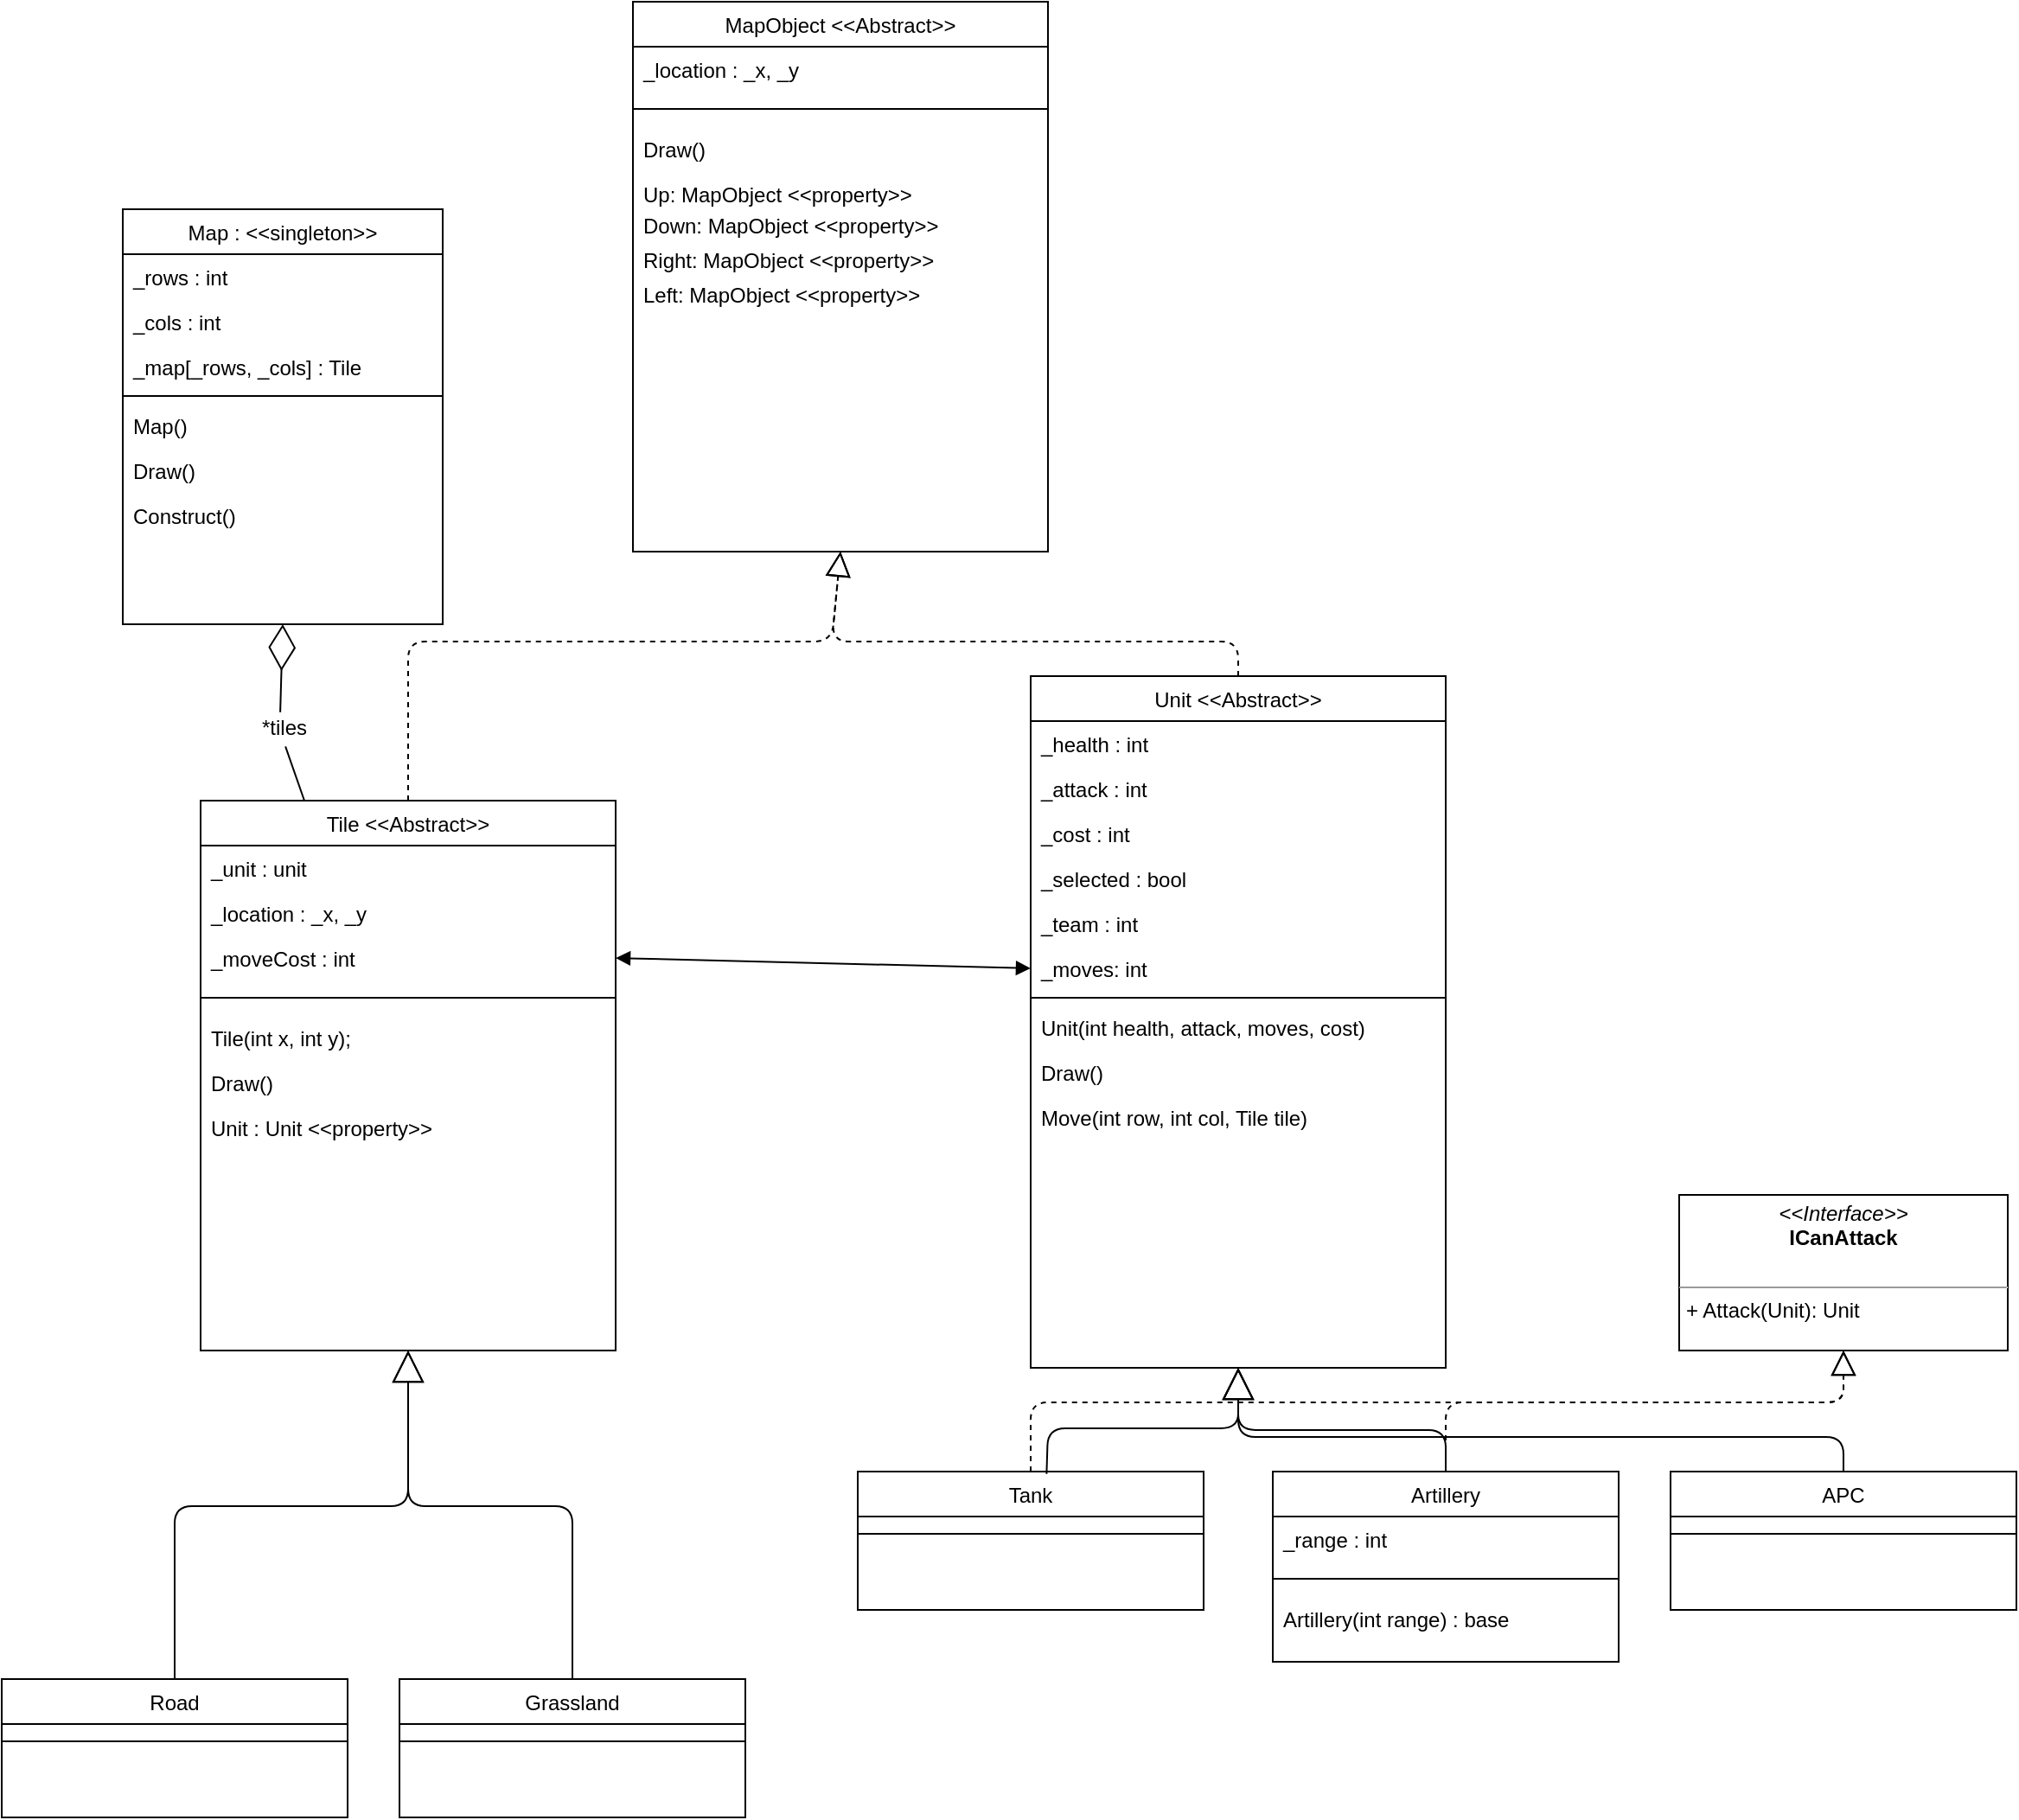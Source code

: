 <mxfile version="14.6.13" type="device"><diagram id="C5RBs43oDa-KdzZeNtuy" name="Page-1"><mxGraphModel dx="1329" dy="2133" grid="1" gridSize="10" guides="1" tooltips="1" connect="1" arrows="1" fold="1" page="1" pageScale="1" pageWidth="827" pageHeight="1169" math="0" shadow="0"><root><mxCell id="WIyWlLk6GJQsqaUBKTNV-0"/><mxCell id="WIyWlLk6GJQsqaUBKTNV-1" parent="WIyWlLk6GJQsqaUBKTNV-0"/><mxCell id="zkfFHV4jXpPFQw0GAbJ--0" value="Map : &lt;&lt;singleton&gt;&gt;" style="swimlane;fontStyle=0;align=center;verticalAlign=top;childLayout=stackLayout;horizontal=1;startSize=26;horizontalStack=0;resizeParent=1;resizeLast=0;collapsible=1;marginBottom=0;rounded=0;shadow=0;strokeWidth=1;" parent="WIyWlLk6GJQsqaUBKTNV-1" vertex="1"><mxGeometry x="75" y="-10" width="185" height="240" as="geometry"><mxRectangle x="230" y="140" width="160" height="26" as="alternateBounds"/></mxGeometry></mxCell><mxCell id="zkfFHV4jXpPFQw0GAbJ--1" value="_rows : int" style="text;align=left;verticalAlign=top;spacingLeft=4;spacingRight=4;overflow=hidden;rotatable=0;points=[[0,0.5],[1,0.5]];portConstraint=eastwest;" parent="zkfFHV4jXpPFQw0GAbJ--0" vertex="1"><mxGeometry y="26" width="185" height="26" as="geometry"/></mxCell><mxCell id="zkfFHV4jXpPFQw0GAbJ--2" value="_cols : int" style="text;align=left;verticalAlign=top;spacingLeft=4;spacingRight=4;overflow=hidden;rotatable=0;points=[[0,0.5],[1,0.5]];portConstraint=eastwest;rounded=0;shadow=0;html=0;" parent="zkfFHV4jXpPFQw0GAbJ--0" vertex="1"><mxGeometry y="52" width="185" height="26" as="geometry"/></mxCell><mxCell id="zkfFHV4jXpPFQw0GAbJ--3" value="_map[_rows, _cols] : Tile" style="text;align=left;verticalAlign=top;spacingLeft=4;spacingRight=4;overflow=hidden;rotatable=0;points=[[0,0.5],[1,0.5]];portConstraint=eastwest;rounded=0;shadow=0;html=0;" parent="zkfFHV4jXpPFQw0GAbJ--0" vertex="1"><mxGeometry y="78" width="185" height="26" as="geometry"/></mxCell><mxCell id="zkfFHV4jXpPFQw0GAbJ--4" value="" style="line;html=1;strokeWidth=1;align=left;verticalAlign=middle;spacingTop=-1;spacingLeft=3;spacingRight=3;rotatable=0;labelPosition=right;points=[];portConstraint=eastwest;" parent="zkfFHV4jXpPFQw0GAbJ--0" vertex="1"><mxGeometry y="104" width="185" height="8" as="geometry"/></mxCell><mxCell id="pNdQOkuApoeDM2l8Vdz6-3" value="Map() " style="text;align=left;verticalAlign=top;spacingLeft=4;spacingRight=4;overflow=hidden;rotatable=0;points=[[0,0.5],[1,0.5]];portConstraint=eastwest;" parent="zkfFHV4jXpPFQw0GAbJ--0" vertex="1"><mxGeometry y="112" width="185" height="26" as="geometry"/></mxCell><mxCell id="AxnGV6jgtAZ1arw-PqYF-32" value="Draw()" style="text;align=left;verticalAlign=top;spacingLeft=4;spacingRight=4;overflow=hidden;rotatable=0;points=[[0,0.5],[1,0.5]];portConstraint=eastwest;" parent="zkfFHV4jXpPFQw0GAbJ--0" vertex="1"><mxGeometry y="138" width="185" height="26" as="geometry"/></mxCell><mxCell id="HCo1Hv1QfY4u6xBJZDko-16" value="Construct()" style="text;align=left;verticalAlign=top;spacingLeft=4;spacingRight=4;overflow=hidden;rotatable=0;points=[[0,0.5],[1,0.5]];portConstraint=eastwest;" parent="zkfFHV4jXpPFQw0GAbJ--0" vertex="1"><mxGeometry y="164" width="185" height="26" as="geometry"/></mxCell><mxCell id="zkfFHV4jXpPFQw0GAbJ--6" value="Tile &lt;&lt;Abstract&gt;&gt;" style="swimlane;fontStyle=0;align=center;verticalAlign=top;childLayout=stackLayout;horizontal=1;startSize=26;horizontalStack=0;resizeParent=1;resizeLast=0;collapsible=1;marginBottom=0;rounded=0;shadow=0;strokeWidth=1;" parent="WIyWlLk6GJQsqaUBKTNV-1" vertex="1"><mxGeometry x="120" y="332" width="240" height="318" as="geometry"><mxRectangle x="130" y="380" width="160" height="26" as="alternateBounds"/></mxGeometry></mxCell><mxCell id="zkfFHV4jXpPFQw0GAbJ--7" value="_unit : unit" style="text;align=left;verticalAlign=top;spacingLeft=4;spacingRight=4;overflow=hidden;rotatable=0;points=[[0,0.5],[1,0.5]];portConstraint=eastwest;" parent="zkfFHV4jXpPFQw0GAbJ--6" vertex="1"><mxGeometry y="26" width="240" height="26" as="geometry"/></mxCell><mxCell id="zkfFHV4jXpPFQw0GAbJ--8" value="_location : _x, _y" style="text;align=left;verticalAlign=top;spacingLeft=4;spacingRight=4;overflow=hidden;rotatable=0;points=[[0,0.5],[1,0.5]];portConstraint=eastwest;rounded=0;shadow=0;html=0;" parent="zkfFHV4jXpPFQw0GAbJ--6" vertex="1"><mxGeometry y="52" width="240" height="26" as="geometry"/></mxCell><mxCell id="AxnGV6jgtAZ1arw-PqYF-1" value="_moveCost : int" style="text;align=left;verticalAlign=top;spacingLeft=4;spacingRight=4;overflow=hidden;rotatable=0;points=[[0,0.5],[1,0.5]];portConstraint=eastwest;rounded=0;shadow=0;html=0;" parent="zkfFHV4jXpPFQw0GAbJ--6" vertex="1"><mxGeometry y="78" width="240" height="26" as="geometry"/></mxCell><mxCell id="zkfFHV4jXpPFQw0GAbJ--9" value="" style="line;html=1;strokeWidth=1;align=left;verticalAlign=middle;spacingTop=-1;spacingLeft=3;spacingRight=3;rotatable=0;labelPosition=right;points=[];portConstraint=eastwest;" parent="zkfFHV4jXpPFQw0GAbJ--6" vertex="1"><mxGeometry y="104" width="240" height="20" as="geometry"/></mxCell><mxCell id="pNdQOkuApoeDM2l8Vdz6-4" value="Tile(int x, int y);" style="text;align=left;verticalAlign=top;spacingLeft=4;spacingRight=4;overflow=hidden;rotatable=0;points=[[0,0.5],[1,0.5]];portConstraint=eastwest;rounded=0;shadow=0;html=0;whiteSpace=wrap;" parent="zkfFHV4jXpPFQw0GAbJ--6" vertex="1"><mxGeometry y="124" width="240" height="26" as="geometry"/></mxCell><mxCell id="pNdQOkuApoeDM2l8Vdz6-6" value="Draw()" style="text;align=left;verticalAlign=top;spacingLeft=4;spacingRight=4;overflow=hidden;rotatable=0;points=[[0,0.5],[1,0.5]];portConstraint=eastwest;rounded=0;shadow=0;html=0;" parent="zkfFHV4jXpPFQw0GAbJ--6" vertex="1"><mxGeometry y="150" width="240" height="26" as="geometry"/></mxCell><mxCell id="HCo1Hv1QfY4u6xBJZDko-34" value="Unit : Unit &lt;&lt;property&gt;&gt;" style="text;align=left;verticalAlign=top;spacingLeft=4;spacingRight=4;overflow=hidden;rotatable=0;points=[[0,0.5],[1,0.5]];portConstraint=eastwest;rounded=0;shadow=0;html=0;" parent="zkfFHV4jXpPFQw0GAbJ--6" vertex="1"><mxGeometry y="176" width="240" height="24" as="geometry"/></mxCell><mxCell id="zkfFHV4jXpPFQw0GAbJ--13" value="Unit &lt;&lt;Abstract&gt;&gt;" style="swimlane;fontStyle=0;align=center;verticalAlign=top;childLayout=stackLayout;horizontal=1;startSize=26;horizontalStack=0;resizeParent=1;resizeLast=0;collapsible=1;marginBottom=0;rounded=0;shadow=0;strokeWidth=1;" parent="WIyWlLk6GJQsqaUBKTNV-1" vertex="1"><mxGeometry x="600" y="260" width="240" height="400" as="geometry"><mxRectangle x="340" y="380" width="170" height="26" as="alternateBounds"/></mxGeometry></mxCell><mxCell id="zkfFHV4jXpPFQw0GAbJ--14" value="_health : int&#10;" style="text;align=left;verticalAlign=top;spacingLeft=4;spacingRight=4;overflow=hidden;rotatable=0;points=[[0,0.5],[1,0.5]];portConstraint=eastwest;" parent="zkfFHV4jXpPFQw0GAbJ--13" vertex="1"><mxGeometry y="26" width="240" height="26" as="geometry"/></mxCell><mxCell id="pNdQOkuApoeDM2l8Vdz6-9" value="_attack : int" style="text;align=left;verticalAlign=top;spacingLeft=4;spacingRight=4;overflow=hidden;rotatable=0;points=[[0,0.5],[1,0.5]];portConstraint=eastwest;" parent="zkfFHV4jXpPFQw0GAbJ--13" vertex="1"><mxGeometry y="52" width="240" height="26" as="geometry"/></mxCell><mxCell id="pNdQOkuApoeDM2l8Vdz6-11" value="_cost : int" style="text;align=left;verticalAlign=top;spacingLeft=4;spacingRight=4;overflow=hidden;rotatable=0;points=[[0,0.5],[1,0.5]];portConstraint=eastwest;" parent="zkfFHV4jXpPFQw0GAbJ--13" vertex="1"><mxGeometry y="78" width="240" height="26" as="geometry"/></mxCell><mxCell id="pNdQOkuApoeDM2l8Vdz6-15" value="_selected : bool" style="text;align=left;verticalAlign=top;spacingLeft=4;spacingRight=4;overflow=hidden;rotatable=0;points=[[0,0.5],[1,0.5]];portConstraint=eastwest;" parent="zkfFHV4jXpPFQw0GAbJ--13" vertex="1"><mxGeometry y="104" width="240" height="26" as="geometry"/></mxCell><mxCell id="pNdQOkuApoeDM2l8Vdz6-18" value="_team : int" style="text;align=left;verticalAlign=top;spacingLeft=4;spacingRight=4;overflow=hidden;rotatable=0;points=[[0,0.5],[1,0.5]];portConstraint=eastwest;" parent="zkfFHV4jXpPFQw0GAbJ--13" vertex="1"><mxGeometry y="130" width="240" height="26" as="geometry"/></mxCell><mxCell id="pNdQOkuApoeDM2l8Vdz6-10" value="_moves: int" style="text;align=left;verticalAlign=top;spacingLeft=4;spacingRight=4;overflow=hidden;rotatable=0;points=[[0,0.5],[1,0.5]];portConstraint=eastwest;" parent="zkfFHV4jXpPFQw0GAbJ--13" vertex="1"><mxGeometry y="156" width="240" height="26" as="geometry"/></mxCell><mxCell id="zkfFHV4jXpPFQw0GAbJ--15" value="" style="line;html=1;strokeWidth=1;align=left;verticalAlign=middle;spacingTop=-1;spacingLeft=3;spacingRight=3;rotatable=0;labelPosition=right;points=[];portConstraint=eastwest;" parent="zkfFHV4jXpPFQw0GAbJ--13" vertex="1"><mxGeometry y="182" width="240" height="8" as="geometry"/></mxCell><mxCell id="pNdQOkuApoeDM2l8Vdz6-12" value="Unit(int health, attack, moves, cost)" style="text;align=left;verticalAlign=top;spacingLeft=4;spacingRight=4;overflow=hidden;rotatable=0;points=[[0,0.5],[1,0.5]];portConstraint=eastwest;" parent="zkfFHV4jXpPFQw0GAbJ--13" vertex="1"><mxGeometry y="190" width="240" height="26" as="geometry"/></mxCell><mxCell id="pNdQOkuApoeDM2l8Vdz6-13" value="Draw()" style="text;align=left;verticalAlign=top;spacingLeft=4;spacingRight=4;overflow=hidden;rotatable=0;points=[[0,0.5],[1,0.5]];portConstraint=eastwest;" parent="zkfFHV4jXpPFQw0GAbJ--13" vertex="1"><mxGeometry y="216" width="240" height="26" as="geometry"/></mxCell><mxCell id="pNdQOkuApoeDM2l8Vdz6-19" value="Move(int row, int col, Tile tile) " style="text;align=left;verticalAlign=top;spacingLeft=4;spacingRight=4;overflow=hidden;rotatable=0;points=[[0,0.5],[1,0.5]];portConstraint=eastwest;" parent="zkfFHV4jXpPFQw0GAbJ--13" vertex="1"><mxGeometry y="242" width="240" height="26" as="geometry"/></mxCell><mxCell id="pNdQOkuApoeDM2l8Vdz6-7" value="" style="endArrow=diamondThin;endFill=0;endSize=24;html=1;exitX=0.464;exitY=0.043;exitDx=0;exitDy=0;rounded=0;entryX=0.5;entryY=1;entryDx=0;entryDy=0;startArrow=none;exitPerimeter=0;" parent="WIyWlLk6GJQsqaUBKTNV-1" source="pNdQOkuApoeDM2l8Vdz6-8" target="zkfFHV4jXpPFQw0GAbJ--0" edge="1"><mxGeometry width="160" relative="1" as="geometry"><mxPoint x="330" y="280" as="sourcePoint"/><mxPoint x="280" y="270" as="targetPoint"/><Array as="points"/></mxGeometry></mxCell><mxCell id="AxnGV6jgtAZ1arw-PqYF-2" value="Road" style="swimlane;fontStyle=0;align=center;verticalAlign=top;childLayout=stackLayout;horizontal=1;startSize=26;horizontalStack=0;resizeParent=1;resizeLast=0;collapsible=1;marginBottom=0;rounded=0;shadow=0;strokeWidth=1;" parent="WIyWlLk6GJQsqaUBKTNV-1" vertex="1"><mxGeometry x="5" y="840" width="200" height="80" as="geometry"><mxRectangle x="130" y="380" width="160" height="26" as="alternateBounds"/></mxGeometry></mxCell><mxCell id="AxnGV6jgtAZ1arw-PqYF-7" value="" style="line;html=1;strokeWidth=1;align=left;verticalAlign=middle;spacingTop=-1;spacingLeft=3;spacingRight=3;rotatable=0;labelPosition=right;points=[];portConstraint=eastwest;" parent="AxnGV6jgtAZ1arw-PqYF-2" vertex="1"><mxGeometry y="26" width="200" height="20" as="geometry"/></mxCell><mxCell id="AxnGV6jgtAZ1arw-PqYF-10" value="Grassland" style="swimlane;fontStyle=0;align=center;verticalAlign=top;childLayout=stackLayout;horizontal=1;startSize=26;horizontalStack=0;resizeParent=1;resizeLast=0;collapsible=1;marginBottom=0;rounded=0;shadow=0;strokeWidth=1;" parent="WIyWlLk6GJQsqaUBKTNV-1" vertex="1"><mxGeometry x="235" y="840" width="200" height="80" as="geometry"><mxRectangle x="130" y="380" width="160" height="26" as="alternateBounds"/></mxGeometry></mxCell><mxCell id="AxnGV6jgtAZ1arw-PqYF-15" value="" style="line;html=1;strokeWidth=1;align=left;verticalAlign=middle;spacingTop=-1;spacingLeft=3;spacingRight=3;rotatable=0;labelPosition=right;points=[];portConstraint=eastwest;" parent="AxnGV6jgtAZ1arw-PqYF-10" vertex="1"><mxGeometry y="26" width="200" height="20" as="geometry"/></mxCell><mxCell id="AxnGV6jgtAZ1arw-PqYF-19" value="" style="endArrow=block;endSize=16;endFill=0;html=1;entryX=0.5;entryY=1;entryDx=0;entryDy=0;exitX=0.5;exitY=0;exitDx=0;exitDy=0;" parent="WIyWlLk6GJQsqaUBKTNV-1" source="AxnGV6jgtAZ1arw-PqYF-2" target="zkfFHV4jXpPFQw0GAbJ--6" edge="1"><mxGeometry width="160" relative="1" as="geometry"><mxPoint x="60" y="670" as="sourcePoint"/><mxPoint x="220" y="670" as="targetPoint"/><Array as="points"><mxPoint x="105" y="740"/><mxPoint x="240" y="740"/></Array></mxGeometry></mxCell><mxCell id="AxnGV6jgtAZ1arw-PqYF-22" value="" style="endArrow=block;endSize=16;endFill=0;html=1;exitX=0.5;exitY=0;exitDx=0;exitDy=0;entryX=0.5;entryY=1;entryDx=0;entryDy=0;" parent="WIyWlLk6GJQsqaUBKTNV-1" source="AxnGV6jgtAZ1arw-PqYF-10" target="zkfFHV4jXpPFQw0GAbJ--6" edge="1"><mxGeometry width="160" relative="1" as="geometry"><mxPoint x="120" y="700" as="sourcePoint"/><mxPoint x="220" y="590" as="targetPoint"/><Array as="points"><mxPoint x="335" y="740"/><mxPoint x="240" y="740"/></Array></mxGeometry></mxCell><mxCell id="AxnGV6jgtAZ1arw-PqYF-23" value="Tank" style="swimlane;fontStyle=0;align=center;verticalAlign=top;childLayout=stackLayout;horizontal=1;startSize=26;horizontalStack=0;resizeParent=1;resizeLast=0;collapsible=1;marginBottom=0;rounded=0;shadow=0;strokeWidth=1;" parent="WIyWlLk6GJQsqaUBKTNV-1" vertex="1"><mxGeometry x="500" y="720" width="200" height="80" as="geometry"><mxRectangle x="130" y="380" width="160" height="26" as="alternateBounds"/></mxGeometry></mxCell><mxCell id="AxnGV6jgtAZ1arw-PqYF-24" value="" style="line;html=1;strokeWidth=1;align=left;verticalAlign=middle;spacingTop=-1;spacingLeft=3;spacingRight=3;rotatable=0;labelPosition=right;points=[];portConstraint=eastwest;" parent="AxnGV6jgtAZ1arw-PqYF-23" vertex="1"><mxGeometry y="26" width="200" height="20" as="geometry"/></mxCell><mxCell id="AxnGV6jgtAZ1arw-PqYF-25" value="Artillery" style="swimlane;fontStyle=0;align=center;verticalAlign=top;childLayout=stackLayout;horizontal=1;startSize=26;horizontalStack=0;resizeParent=1;resizeLast=0;collapsible=1;marginBottom=0;rounded=0;shadow=0;strokeWidth=1;" parent="WIyWlLk6GJQsqaUBKTNV-1" vertex="1"><mxGeometry x="740" y="720" width="200" height="110" as="geometry"><mxRectangle x="130" y="380" width="160" height="26" as="alternateBounds"/></mxGeometry></mxCell><mxCell id="AxnGV6jgtAZ1arw-PqYF-29" value="_range : int" style="text;align=left;verticalAlign=top;spacingLeft=4;spacingRight=4;overflow=hidden;rotatable=0;points=[[0,0.5],[1,0.5]];portConstraint=eastwest;" parent="AxnGV6jgtAZ1arw-PqYF-25" vertex="1"><mxGeometry y="26" width="200" height="26" as="geometry"/></mxCell><mxCell id="AxnGV6jgtAZ1arw-PqYF-26" value="" style="line;html=1;strokeWidth=1;align=left;verticalAlign=middle;spacingTop=-1;spacingLeft=3;spacingRight=3;rotatable=0;labelPosition=right;points=[];portConstraint=eastwest;" parent="AxnGV6jgtAZ1arw-PqYF-25" vertex="1"><mxGeometry y="52" width="200" height="20" as="geometry"/></mxCell><mxCell id="AxnGV6jgtAZ1arw-PqYF-30" value="Artillery(int range) : base" style="text;align=left;verticalAlign=top;spacingLeft=4;spacingRight=4;overflow=hidden;rotatable=0;points=[[0,0.5],[1,0.5]];portConstraint=eastwest;" parent="AxnGV6jgtAZ1arw-PqYF-25" vertex="1"><mxGeometry y="72" width="200" height="26" as="geometry"/></mxCell><mxCell id="AxnGV6jgtAZ1arw-PqYF-27" value="" style="endArrow=block;endSize=16;endFill=0;html=1;exitX=0.5;exitY=0;exitDx=0;exitDy=0;entryX=0.5;entryY=1;entryDx=0;entryDy=0;" parent="WIyWlLk6GJQsqaUBKTNV-1" source="AxnGV6jgtAZ1arw-PqYF-25" target="zkfFHV4jXpPFQw0GAbJ--13" edge="1"><mxGeometry width="160" relative="1" as="geometry"><mxPoint x="840" y="756" as="sourcePoint"/><mxPoint x="770" y="670" as="targetPoint"/><Array as="points"><mxPoint x="840" y="696"/><mxPoint x="720" y="696"/></Array></mxGeometry></mxCell><mxCell id="AxnGV6jgtAZ1arw-PqYF-28" value="" style="endArrow=block;endSize=16;endFill=0;html=1;exitX=0.546;exitY=0.017;exitDx=0;exitDy=0;exitPerimeter=0;entryX=0.5;entryY=1;entryDx=0;entryDy=0;" parent="WIyWlLk6GJQsqaUBKTNV-1" source="AxnGV6jgtAZ1arw-PqYF-23" target="zkfFHV4jXpPFQw0GAbJ--13" edge="1"><mxGeometry width="160" relative="1" as="geometry"><mxPoint x="610" y="755" as="sourcePoint"/><mxPoint x="740" y="660" as="targetPoint"/><Array as="points"><mxPoint x="610" y="695"/><mxPoint x="720" y="695"/></Array></mxGeometry></mxCell><mxCell id="pNdQOkuApoeDM2l8Vdz6-8" value="*tiles" style="text;html=1;align=center;verticalAlign=middle;resizable=0;points=[];autosize=1;strokeColor=none;" parent="WIyWlLk6GJQsqaUBKTNV-1" vertex="1"><mxGeometry x="147.5" y="280" width="40" height="20" as="geometry"/></mxCell><mxCell id="HCo1Hv1QfY4u6xBJZDko-7" value="" style="endArrow=none;endFill=0;endSize=24;html=1;exitX=0.25;exitY=0;exitDx=0;exitDy=0;rounded=0;entryX=0.539;entryY=1.036;entryDx=0;entryDy=0;entryPerimeter=0;" parent="WIyWlLk6GJQsqaUBKTNV-1" source="zkfFHV4jXpPFQw0GAbJ--6" target="pNdQOkuApoeDM2l8Vdz6-8" edge="1"><mxGeometry width="160" relative="1" as="geometry"><mxPoint x="225" y="330" as="sourcePoint"/><mxPoint x="225" y="240" as="targetPoint"/><Array as="points"/></mxGeometry></mxCell><mxCell id="HCo1Hv1QfY4u6xBJZDko-32" value="&lt;p style=&quot;margin: 0px ; margin-top: 4px ; text-align: center&quot;&gt;&lt;i&gt;&amp;lt;&amp;lt;Interface&amp;gt;&amp;gt;&lt;/i&gt;&lt;br&gt;&lt;b&gt;ICanAttack&lt;/b&gt;&lt;/p&gt;&lt;br&gt;&lt;hr size=&quot;1&quot;&gt;&lt;p style=&quot;margin: 0px ; margin-left: 4px&quot;&gt;+ Attack(Unit): Unit&lt;/p&gt;" style="verticalAlign=top;align=left;overflow=fill;fontSize=12;fontFamily=Helvetica;html=1;" parent="WIyWlLk6GJQsqaUBKTNV-1" vertex="1"><mxGeometry x="975" y="560" width="190" height="90" as="geometry"/></mxCell><mxCell id="HCo1Hv1QfY4u6xBJZDko-35" value="APC" style="swimlane;fontStyle=0;align=center;verticalAlign=top;childLayout=stackLayout;horizontal=1;startSize=26;horizontalStack=0;resizeParent=1;resizeLast=0;collapsible=1;marginBottom=0;rounded=0;shadow=0;strokeWidth=1;" parent="WIyWlLk6GJQsqaUBKTNV-1" vertex="1"><mxGeometry x="970" y="720" width="200" height="80" as="geometry"><mxRectangle x="130" y="380" width="160" height="26" as="alternateBounds"/></mxGeometry></mxCell><mxCell id="HCo1Hv1QfY4u6xBJZDko-36" value="" style="line;html=1;strokeWidth=1;align=left;verticalAlign=middle;spacingTop=-1;spacingLeft=3;spacingRight=3;rotatable=0;labelPosition=right;points=[];portConstraint=eastwest;" parent="HCo1Hv1QfY4u6xBJZDko-35" vertex="1"><mxGeometry y="26" width="200" height="20" as="geometry"/></mxCell><mxCell id="HCo1Hv1QfY4u6xBJZDko-38" value="" style="endArrow=block;dashed=1;endFill=0;endSize=12;html=1;entryX=0.5;entryY=1;entryDx=0;entryDy=0;exitX=0.5;exitY=0;exitDx=0;exitDy=0;" parent="WIyWlLk6GJQsqaUBKTNV-1" source="AxnGV6jgtAZ1arw-PqYF-25" target="HCo1Hv1QfY4u6xBJZDko-32" edge="1"><mxGeometry width="160" relative="1" as="geometry"><mxPoint x="620" y="680" as="sourcePoint"/><mxPoint x="890" y="670" as="targetPoint"/><Array as="points"><mxPoint x="840" y="680"/><mxPoint x="1070" y="680"/></Array></mxGeometry></mxCell><mxCell id="HCo1Hv1QfY4u6xBJZDko-39" value="" style="endArrow=block;dashed=1;endFill=0;endSize=12;html=1;entryX=0.5;entryY=1;entryDx=0;entryDy=0;exitX=0.5;exitY=0;exitDx=0;exitDy=0;" parent="WIyWlLk6GJQsqaUBKTNV-1" source="AxnGV6jgtAZ1arw-PqYF-23" target="HCo1Hv1QfY4u6xBJZDko-32" edge="1"><mxGeometry width="160" relative="1" as="geometry"><mxPoint x="850" y="730" as="sourcePoint"/><mxPoint x="1080" y="660" as="targetPoint"/><Array as="points"><mxPoint x="600" y="680"/><mxPoint x="1070" y="680"/></Array></mxGeometry></mxCell><mxCell id="HCo1Hv1QfY4u6xBJZDko-41" value="" style="endArrow=block;endSize=16;endFill=0;html=1;exitX=0.5;exitY=0;exitDx=0;exitDy=0;entryX=0.5;entryY=1;entryDx=0;entryDy=0;" parent="WIyWlLk6GJQsqaUBKTNV-1" source="HCo1Hv1QfY4u6xBJZDko-35" target="zkfFHV4jXpPFQw0GAbJ--13" edge="1"><mxGeometry width="160" relative="1" as="geometry"><mxPoint x="1040" y="710" as="sourcePoint"/><mxPoint x="920" y="650" as="targetPoint"/><Array as="points"><mxPoint x="1070" y="700"/><mxPoint x="720" y="700"/></Array></mxGeometry></mxCell><mxCell id="HCo1Hv1QfY4u6xBJZDko-42" value="" style="endArrow=block;startArrow=block;endFill=1;startFill=1;html=1;exitX=1;exitY=0.5;exitDx=0;exitDy=0;entryX=0;entryY=0.5;entryDx=0;entryDy=0;" parent="WIyWlLk6GJQsqaUBKTNV-1" source="AxnGV6jgtAZ1arw-PqYF-1" target="pNdQOkuApoeDM2l8Vdz6-10" edge="1"><mxGeometry width="160" relative="1" as="geometry"><mxPoint x="390" y="520" as="sourcePoint"/><mxPoint x="600" y="429" as="targetPoint"/><Array as="points"/></mxGeometry></mxCell><mxCell id="HCo1Hv1QfY4u6xBJZDko-48" value="" style="endArrow=block;dashed=1;endFill=0;endSize=12;html=1;exitX=0.5;exitY=0;exitDx=0;exitDy=0;entryX=0.5;entryY=1;entryDx=0;entryDy=0;" parent="WIyWlLk6GJQsqaUBKTNV-1" source="zkfFHV4jXpPFQw0GAbJ--6" target="qF6WTOg2HYPqYOCbVplI-0" edge="1"><mxGeometry width="160" relative="1" as="geometry"><mxPoint x="400" y="480" as="sourcePoint"/><mxPoint x="485" y="180" as="targetPoint"/><Array as="points"><mxPoint x="240" y="240"/><mxPoint x="485" y="240"/></Array></mxGeometry></mxCell><mxCell id="HCo1Hv1QfY4u6xBJZDko-49" value="" style="endArrow=block;dashed=1;endFill=0;endSize=12;html=1;exitX=0.5;exitY=0;exitDx=0;exitDy=0;entryX=0.5;entryY=1;entryDx=0;entryDy=0;" parent="WIyWlLk6GJQsqaUBKTNV-1" source="zkfFHV4jXpPFQw0GAbJ--13" target="qF6WTOg2HYPqYOCbVplI-0" edge="1"><mxGeometry width="160" relative="1" as="geometry"><mxPoint x="250" y="342" as="sourcePoint"/><mxPoint x="485" y="180" as="targetPoint"/><Array as="points"><mxPoint x="720" y="240"/><mxPoint x="485" y="240"/></Array></mxGeometry></mxCell><mxCell id="qF6WTOg2HYPqYOCbVplI-0" value="MapObject &lt;&lt;Abstract&gt;&gt;" style="swimlane;fontStyle=0;align=center;verticalAlign=top;childLayout=stackLayout;horizontal=1;startSize=26;horizontalStack=0;resizeParent=1;resizeLast=0;collapsible=1;marginBottom=0;rounded=0;shadow=0;strokeWidth=1;" parent="WIyWlLk6GJQsqaUBKTNV-1" vertex="1"><mxGeometry x="370" y="-130" width="240" height="318" as="geometry"><mxRectangle x="130" y="380" width="160" height="26" as="alternateBounds"/></mxGeometry></mxCell><mxCell id="qF6WTOg2HYPqYOCbVplI-2" value="_location : _x, _y" style="text;align=left;verticalAlign=top;spacingLeft=4;spacingRight=4;overflow=hidden;rotatable=0;points=[[0,0.5],[1,0.5]];portConstraint=eastwest;rounded=0;shadow=0;html=0;" parent="qF6WTOg2HYPqYOCbVplI-0" vertex="1"><mxGeometry y="26" width="240" height="26" as="geometry"/></mxCell><mxCell id="qF6WTOg2HYPqYOCbVplI-4" value="" style="line;html=1;strokeWidth=1;align=left;verticalAlign=middle;spacingTop=-1;spacingLeft=3;spacingRight=3;rotatable=0;labelPosition=right;points=[];portConstraint=eastwest;" parent="qF6WTOg2HYPqYOCbVplI-0" vertex="1"><mxGeometry y="52" width="240" height="20" as="geometry"/></mxCell><mxCell id="qF6WTOg2HYPqYOCbVplI-6" value="Draw()" style="text;align=left;verticalAlign=top;spacingLeft=4;spacingRight=4;overflow=hidden;rotatable=0;points=[[0,0.5],[1,0.5]];portConstraint=eastwest;rounded=0;shadow=0;html=0;" parent="qF6WTOg2HYPqYOCbVplI-0" vertex="1"><mxGeometry y="72" width="240" height="26" as="geometry"/></mxCell><mxCell id="qF6WTOg2HYPqYOCbVplI-8" value="Up: MapObject &lt;&lt;property&gt;&gt;" style="text;align=left;verticalAlign=top;spacingLeft=4;spacingRight=4;overflow=hidden;rotatable=0;points=[[0,0.5],[1,0.5]];portConstraint=eastwest;rounded=0;shadow=0;html=0;" parent="qF6WTOg2HYPqYOCbVplI-0" vertex="1"><mxGeometry y="98" width="240" height="18" as="geometry"/></mxCell><mxCell id="qF6WTOg2HYPqYOCbVplI-9" value="Down: MapObject &lt;&lt;property&gt;&gt;" style="text;align=left;verticalAlign=top;spacingLeft=4;spacingRight=4;overflow=hidden;rotatable=0;points=[[0,0.5],[1,0.5]];portConstraint=eastwest;rounded=0;shadow=0;html=0;" parent="qF6WTOg2HYPqYOCbVplI-0" vertex="1"><mxGeometry y="116" width="240" height="20" as="geometry"/></mxCell><mxCell id="qF6WTOg2HYPqYOCbVplI-10" value="Right: MapObject &lt;&lt;property&gt;&gt;" style="text;align=left;verticalAlign=top;spacingLeft=4;spacingRight=4;overflow=hidden;rotatable=0;points=[[0,0.5],[1,0.5]];portConstraint=eastwest;rounded=0;shadow=0;html=0;" parent="qF6WTOg2HYPqYOCbVplI-0" vertex="1"><mxGeometry y="136" width="240" height="20" as="geometry"/></mxCell><mxCell id="qF6WTOg2HYPqYOCbVplI-11" value="Left: MapObject &lt;&lt;property&gt;&gt;" style="text;align=left;verticalAlign=top;spacingLeft=4;spacingRight=4;overflow=hidden;rotatable=0;points=[[0,0.5],[1,0.5]];portConstraint=eastwest;rounded=0;shadow=0;html=0;" parent="qF6WTOg2HYPqYOCbVplI-0" vertex="1"><mxGeometry y="156" width="240" height="20" as="geometry"/></mxCell></root></mxGraphModel></diagram></mxfile>